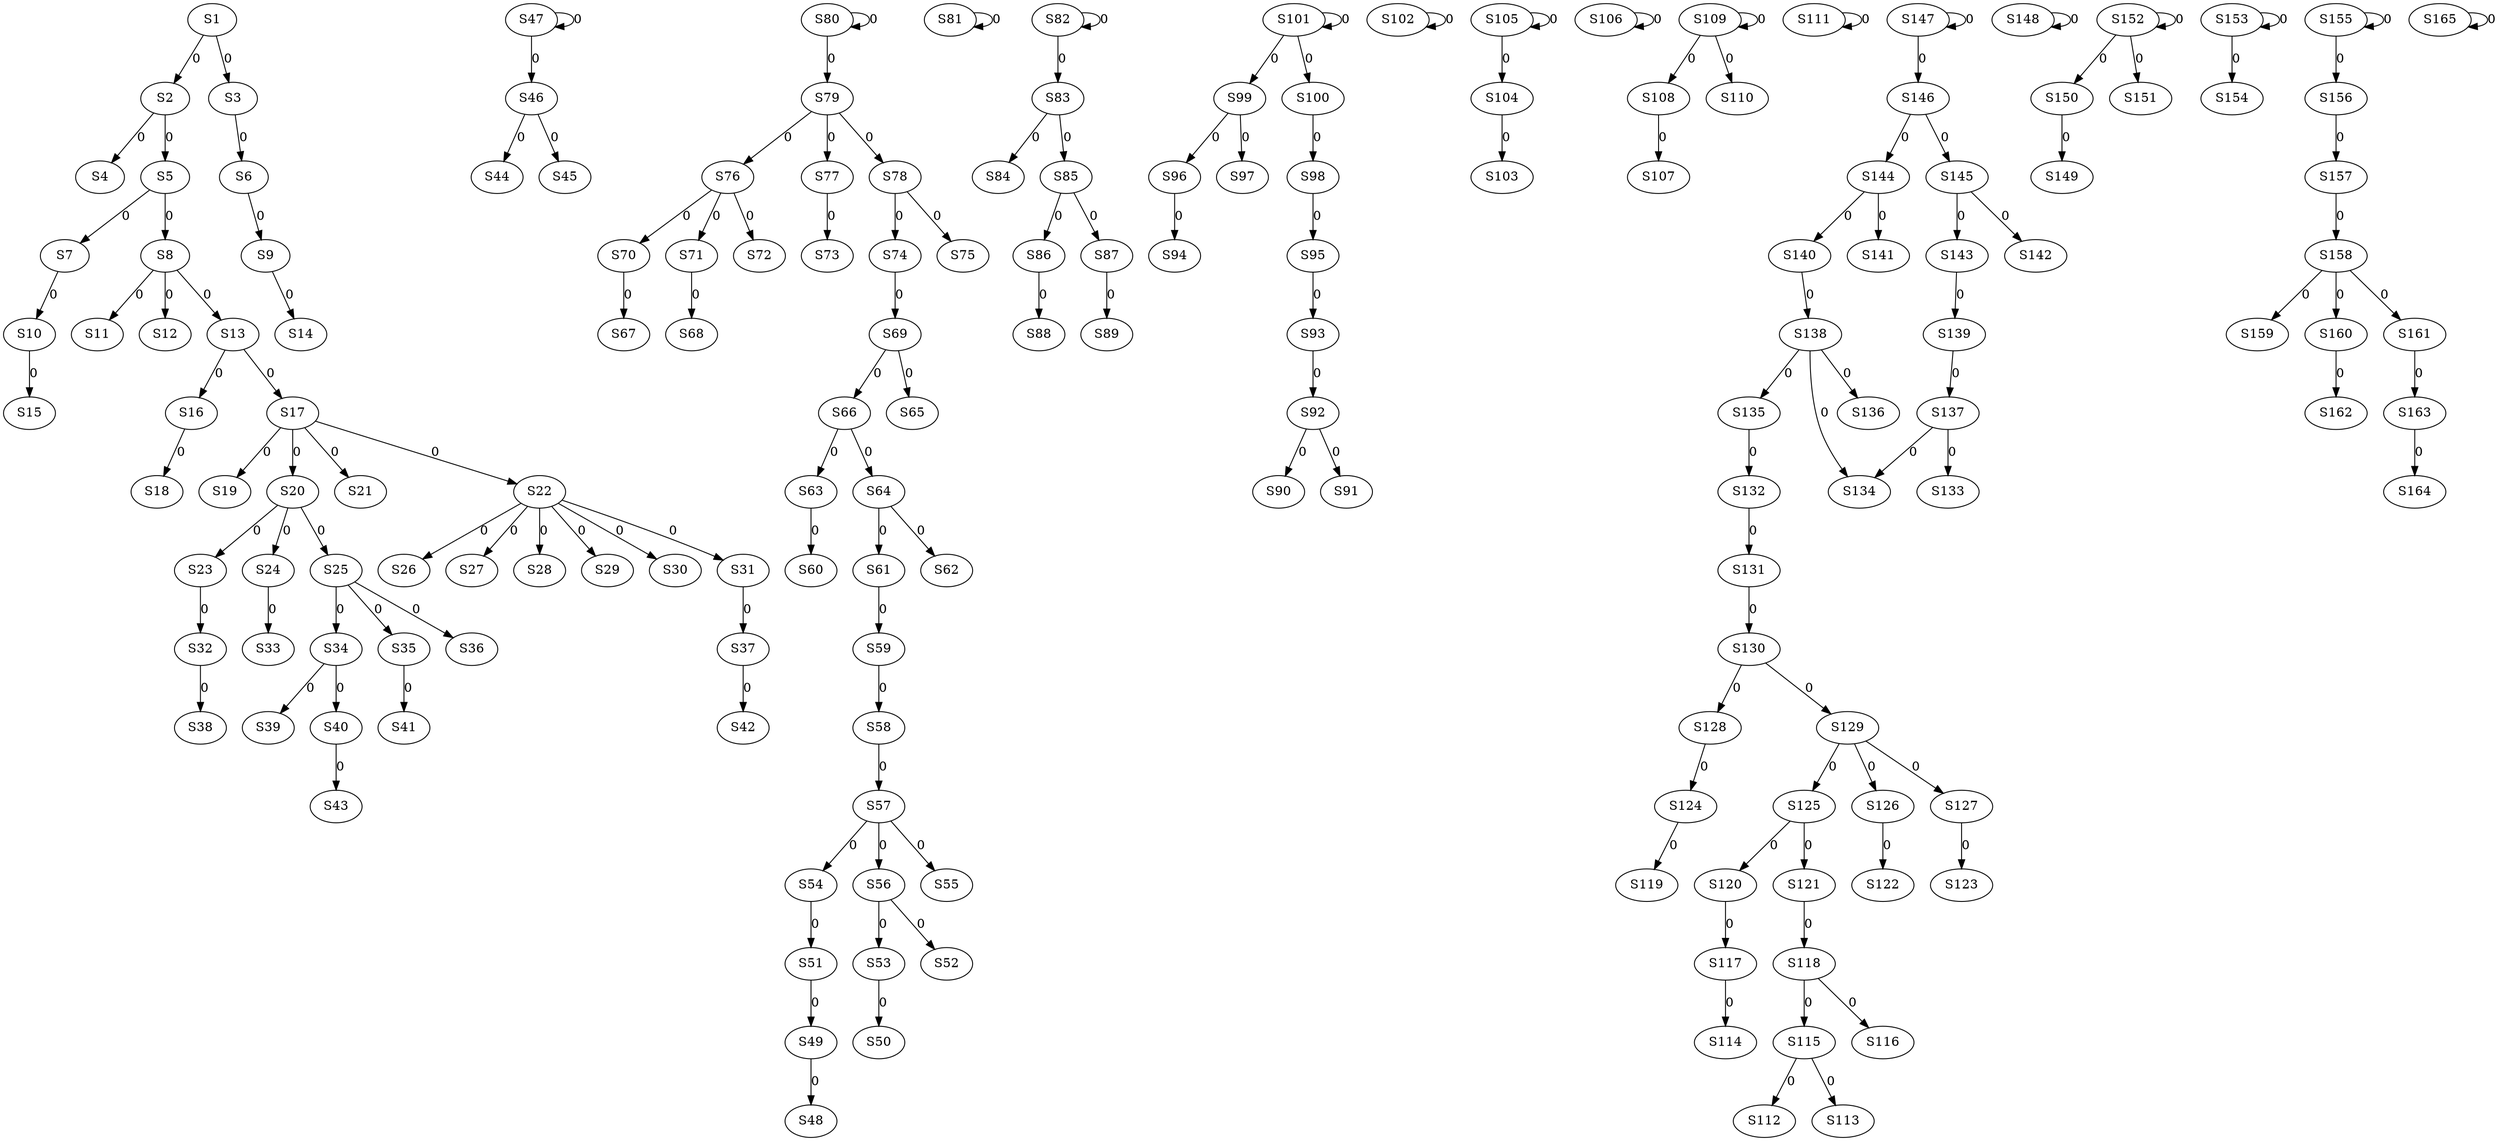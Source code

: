 strict digraph {
	S1 -> S2 [ label = 0 ];
	S1 -> S3 [ label = 0 ];
	S2 -> S4 [ label = 0 ];
	S2 -> S5 [ label = 0 ];
	S3 -> S6 [ label = 0 ];
	S5 -> S7 [ label = 0 ];
	S5 -> S8 [ label = 0 ];
	S6 -> S9 [ label = 0 ];
	S7 -> S10 [ label = 0 ];
	S8 -> S11 [ label = 0 ];
	S8 -> S12 [ label = 0 ];
	S8 -> S13 [ label = 0 ];
	S9 -> S14 [ label = 0 ];
	S10 -> S15 [ label = 0 ];
	S13 -> S16 [ label = 0 ];
	S13 -> S17 [ label = 0 ];
	S16 -> S18 [ label = 0 ];
	S17 -> S19 [ label = 0 ];
	S17 -> S20 [ label = 0 ];
	S17 -> S21 [ label = 0 ];
	S17 -> S22 [ label = 0 ];
	S20 -> S23 [ label = 0 ];
	S20 -> S24 [ label = 0 ];
	S20 -> S25 [ label = 0 ];
	S22 -> S26 [ label = 0 ];
	S22 -> S27 [ label = 0 ];
	S22 -> S28 [ label = 0 ];
	S22 -> S29 [ label = 0 ];
	S22 -> S30 [ label = 0 ];
	S22 -> S31 [ label = 0 ];
	S23 -> S32 [ label = 0 ];
	S24 -> S33 [ label = 0 ];
	S25 -> S34 [ label = 0 ];
	S25 -> S35 [ label = 0 ];
	S25 -> S36 [ label = 0 ];
	S31 -> S37 [ label = 0 ];
	S32 -> S38 [ label = 0 ];
	S34 -> S39 [ label = 0 ];
	S34 -> S40 [ label = 0 ];
	S35 -> S41 [ label = 0 ];
	S37 -> S42 [ label = 0 ];
	S40 -> S43 [ label = 0 ];
	S46 -> S44 [ label = 0 ];
	S46 -> S45 [ label = 0 ];
	S47 -> S46 [ label = 0 ];
	S47 -> S47 [ label = 0 ];
	S49 -> S48 [ label = 0 ];
	S51 -> S49 [ label = 0 ];
	S53 -> S50 [ label = 0 ];
	S54 -> S51 [ label = 0 ];
	S56 -> S52 [ label = 0 ];
	S56 -> S53 [ label = 0 ];
	S57 -> S54 [ label = 0 ];
	S57 -> S55 [ label = 0 ];
	S57 -> S56 [ label = 0 ];
	S58 -> S57 [ label = 0 ];
	S59 -> S58 [ label = 0 ];
	S61 -> S59 [ label = 0 ];
	S63 -> S60 [ label = 0 ];
	S64 -> S61 [ label = 0 ];
	S64 -> S62 [ label = 0 ];
	S66 -> S63 [ label = 0 ];
	S66 -> S64 [ label = 0 ];
	S69 -> S65 [ label = 0 ];
	S69 -> S66 [ label = 0 ];
	S70 -> S67 [ label = 0 ];
	S71 -> S68 [ label = 0 ];
	S74 -> S69 [ label = 0 ];
	S76 -> S70 [ label = 0 ];
	S76 -> S71 [ label = 0 ];
	S76 -> S72 [ label = 0 ];
	S77 -> S73 [ label = 0 ];
	S78 -> S74 [ label = 0 ];
	S78 -> S75 [ label = 0 ];
	S79 -> S76 [ label = 0 ];
	S79 -> S77 [ label = 0 ];
	S79 -> S78 [ label = 0 ];
	S80 -> S79 [ label = 0 ];
	S80 -> S80 [ label = 0 ];
	S81 -> S81 [ label = 0 ];
	S82 -> S82 [ label = 0 ];
	S82 -> S83 [ label = 0 ];
	S83 -> S84 [ label = 0 ];
	S83 -> S85 [ label = 0 ];
	S85 -> S86 [ label = 0 ];
	S85 -> S87 [ label = 0 ];
	S86 -> S88 [ label = 0 ];
	S87 -> S89 [ label = 0 ];
	S92 -> S90 [ label = 0 ];
	S92 -> S91 [ label = 0 ];
	S93 -> S92 [ label = 0 ];
	S95 -> S93 [ label = 0 ];
	S96 -> S94 [ label = 0 ];
	S98 -> S95 [ label = 0 ];
	S99 -> S96 [ label = 0 ];
	S99 -> S97 [ label = 0 ];
	S100 -> S98 [ label = 0 ];
	S101 -> S99 [ label = 0 ];
	S101 -> S100 [ label = 0 ];
	S101 -> S101 [ label = 0 ];
	S102 -> S102 [ label = 0 ];
	S104 -> S103 [ label = 0 ];
	S105 -> S104 [ label = 0 ];
	S105 -> S105 [ label = 0 ];
	S106 -> S106 [ label = 0 ];
	S108 -> S107 [ label = 0 ];
	S109 -> S108 [ label = 0 ];
	S109 -> S109 [ label = 0 ];
	S109 -> S110 [ label = 0 ];
	S111 -> S111 [ label = 0 ];
	S115 -> S112 [ label = 0 ];
	S115 -> S113 [ label = 0 ];
	S117 -> S114 [ label = 0 ];
	S118 -> S115 [ label = 0 ];
	S118 -> S116 [ label = 0 ];
	S120 -> S117 [ label = 0 ];
	S121 -> S118 [ label = 0 ];
	S124 -> S119 [ label = 0 ];
	S125 -> S120 [ label = 0 ];
	S125 -> S121 [ label = 0 ];
	S126 -> S122 [ label = 0 ];
	S127 -> S123 [ label = 0 ];
	S128 -> S124 [ label = 0 ];
	S129 -> S125 [ label = 0 ];
	S129 -> S126 [ label = 0 ];
	S129 -> S127 [ label = 0 ];
	S130 -> S128 [ label = 0 ];
	S130 -> S129 [ label = 0 ];
	S131 -> S130 [ label = 0 ];
	S132 -> S131 [ label = 0 ];
	S135 -> S132 [ label = 0 ];
	S137 -> S133 [ label = 0 ];
	S138 -> S134 [ label = 0 ];
	S138 -> S135 [ label = 0 ];
	S138 -> S136 [ label = 0 ];
	S139 -> S137 [ label = 0 ];
	S140 -> S138 [ label = 0 ];
	S143 -> S139 [ label = 0 ];
	S144 -> S140 [ label = 0 ];
	S144 -> S141 [ label = 0 ];
	S145 -> S142 [ label = 0 ];
	S145 -> S143 [ label = 0 ];
	S146 -> S144 [ label = 0 ];
	S146 -> S145 [ label = 0 ];
	S147 -> S146 [ label = 0 ];
	S147 -> S147 [ label = 0 ];
	S148 -> S148 [ label = 0 ];
	S150 -> S149 [ label = 0 ];
	S152 -> S150 [ label = 0 ];
	S152 -> S151 [ label = 0 ];
	S152 -> S152 [ label = 0 ];
	S153 -> S153 [ label = 0 ];
	S153 -> S154 [ label = 0 ];
	S155 -> S155 [ label = 0 ];
	S155 -> S156 [ label = 0 ];
	S156 -> S157 [ label = 0 ];
	S157 -> S158 [ label = 0 ];
	S158 -> S159 [ label = 0 ];
	S158 -> S160 [ label = 0 ];
	S158 -> S161 [ label = 0 ];
	S160 -> S162 [ label = 0 ];
	S161 -> S163 [ label = 0 ];
	S163 -> S164 [ label = 0 ];
	S165 -> S165 [ label = 0 ];
	S137 -> S134 [ label = 0 ];
}